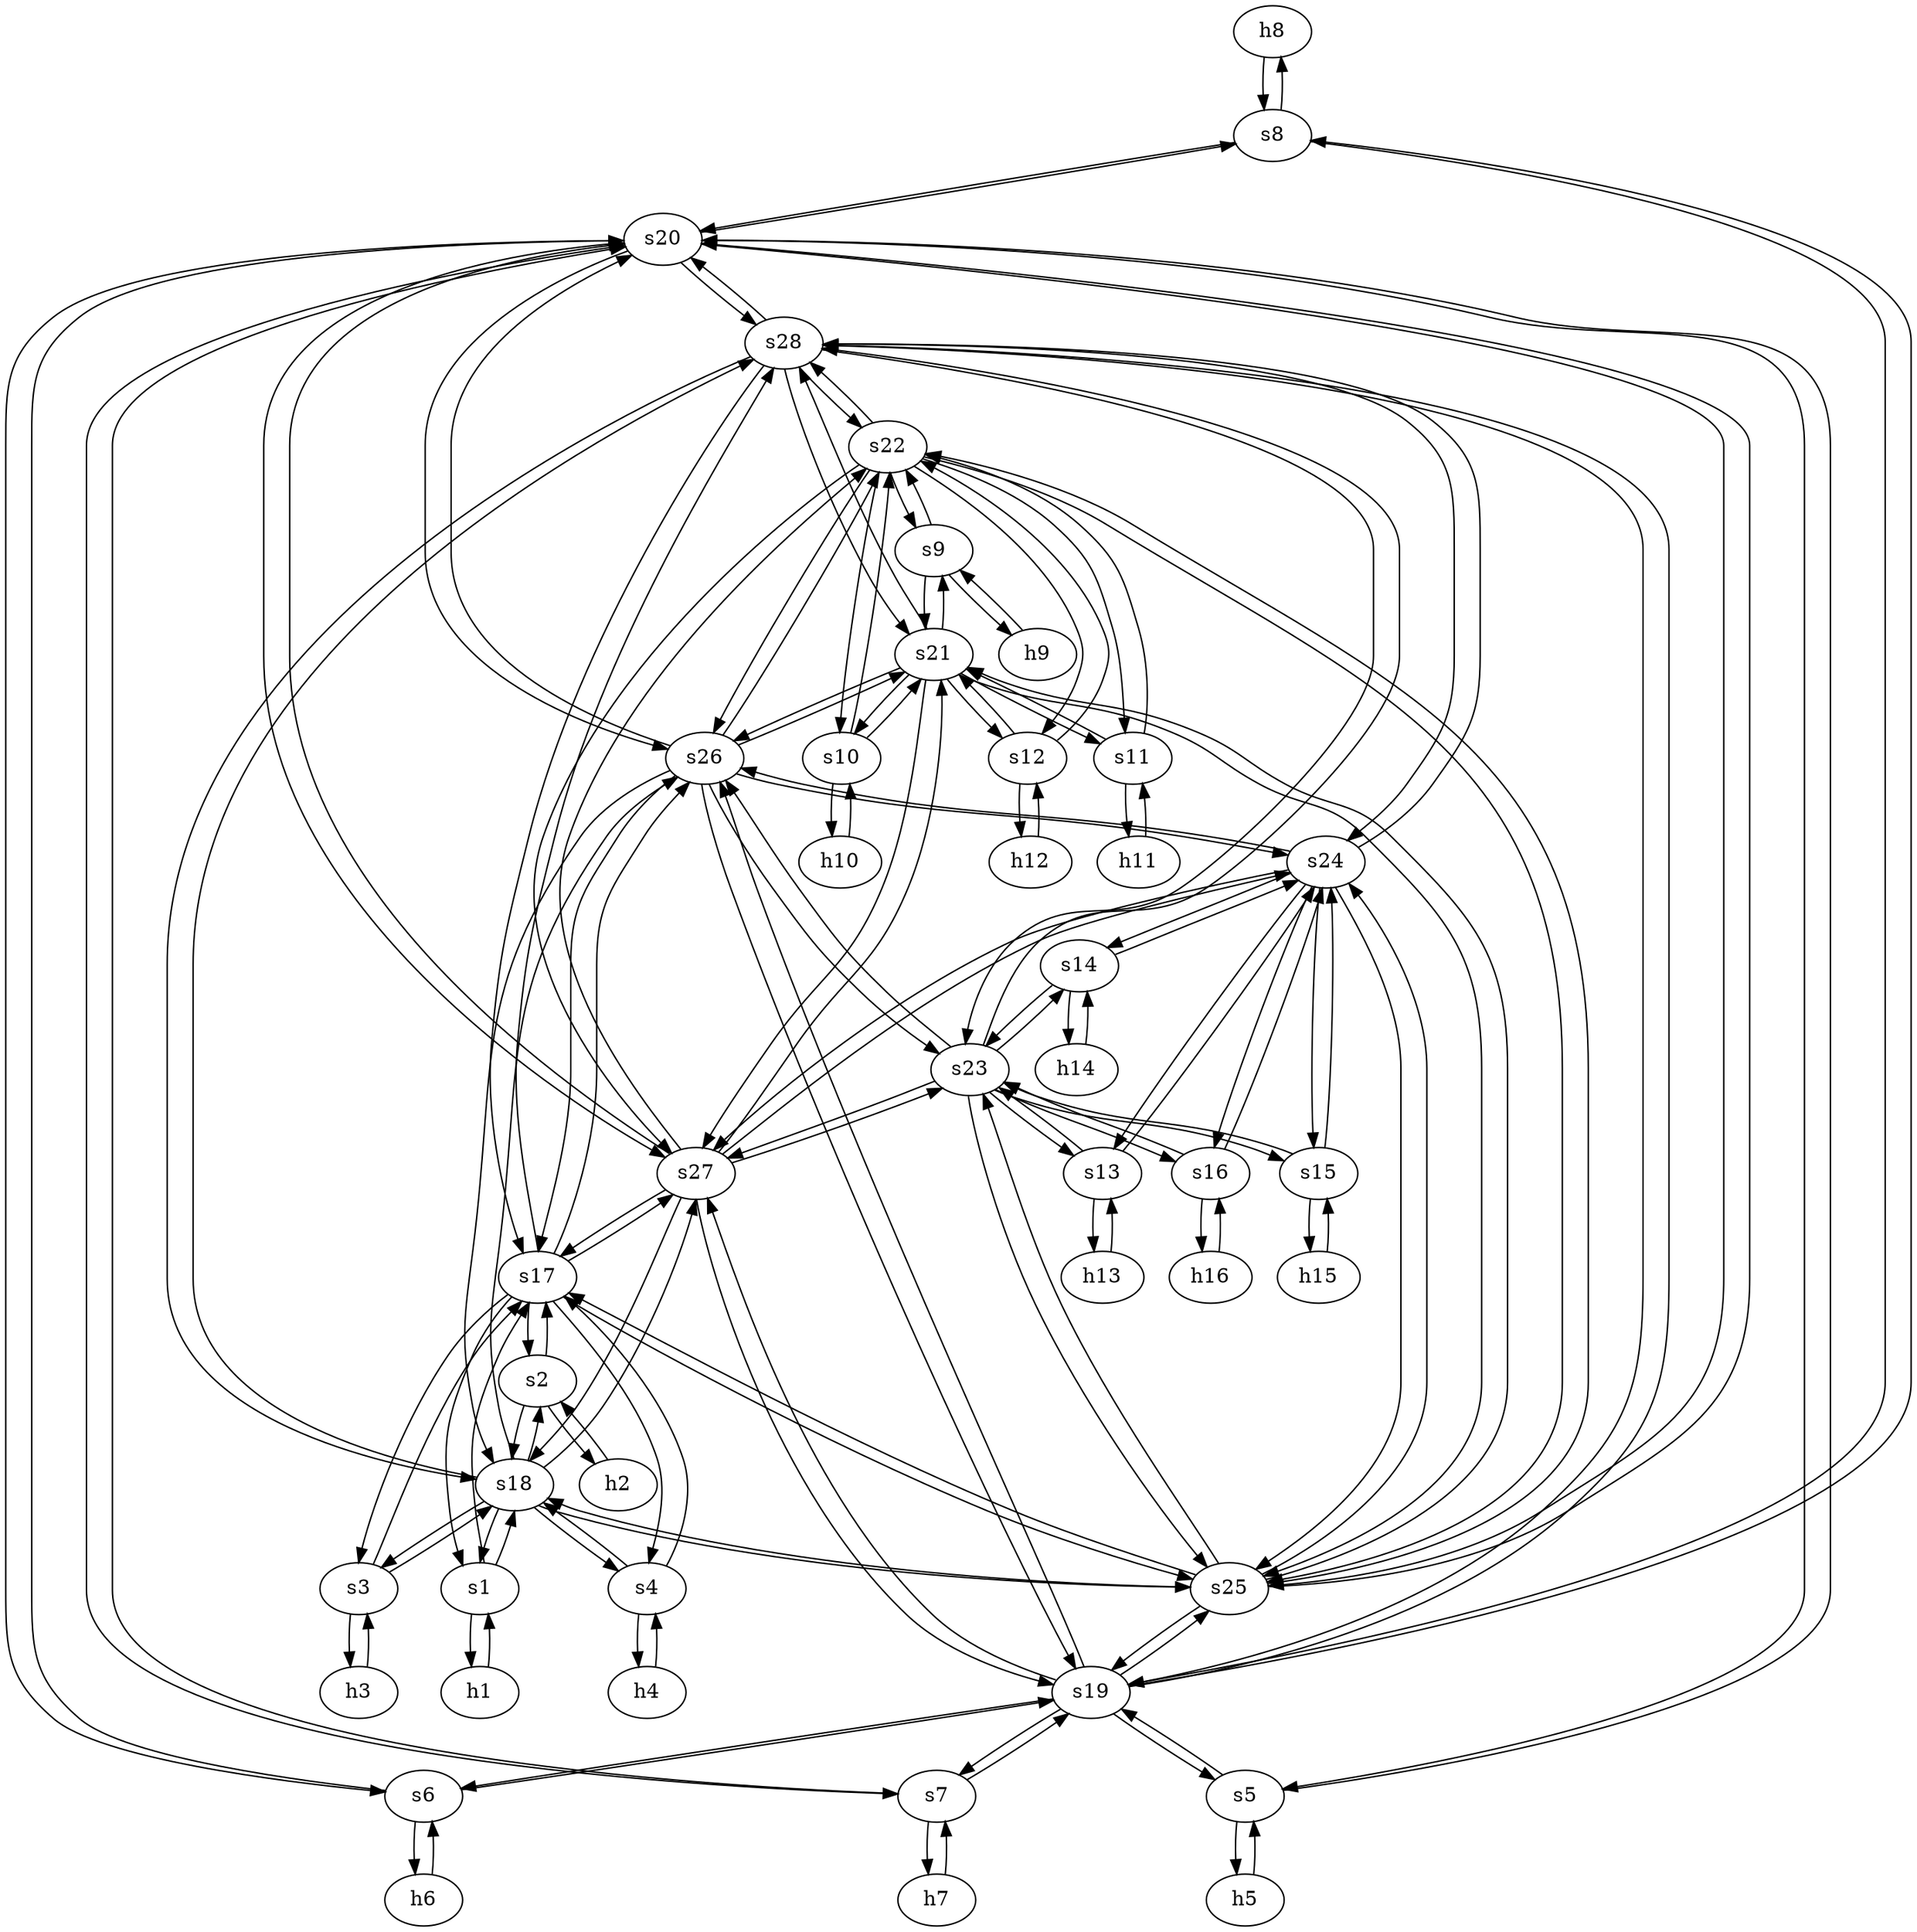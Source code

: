strict digraph  {
	h8	 [ip="111.0.0.8",
		mac="0:0:0:0:0:8",
		type=host];
	s8	 [id=8,
		level="edge",
		type=switch];
	h8 -> s8	 [capacity="1Gbps",
		cost=1,
		dst_port=2,
		src_port=0];
	h9	 [ip="111.0.0.9",
		mac="0:0:0:0:0:9",
		type=host];
	s9	 [id=9,
		level="edge",
		type=switch];
	h9 -> s9	 [capacity="1Gbps",
		cost=1,
		dst_port=2,
		src_port=0];
	h2	 [ip="111.0.0.2",
		mac="0:0:0:0:0:2",
		type=host];
	s2	 [id=2,
		level="edge",
		type=switch];
	h2 -> s2	 [capacity="1Gbps",
		cost=1,
		dst_port=2,
		src_port=0];
	h3	 [ip="111.0.0.3",
		mac="0:0:0:0:0:3",
		type=host];
	s3	 [id=3,
		level="edge",
		type=switch];
	h3 -> s3	 [capacity="1Gbps",
		cost=1,
		dst_port=2,
		src_port=0];
	h1	 [ip="111.0.0.1",
		mac="0:0:0:0:0:1",
		type=host];
	s1	 [id=1,
		level="edge",
		type=switch];
	h1 -> s1	 [capacity="1Gbps",
		cost=1,
		dst_port=2,
		src_port=0];
	h6	 [ip="111.0.0.6",
		mac="0:0:0:0:0:6",
		type=host];
	s6	 [id=6,
		level="edge",
		type=switch];
	h6 -> s6	 [capacity="1Gbps",
		cost=1,
		dst_port=2,
		src_port=0];
	h7	 [ip="111.0.0.7",
		mac="0:0:0:0:0:7",
		type=host];
	s7	 [id=7,
		level="edge",
		type=switch];
	h7 -> s7	 [capacity="1Gbps",
		cost=1,
		dst_port=2,
		src_port=0];
	h4	 [ip="111.0.0.4",
		mac="0:0:0:0:0:4",
		type=host];
	s4	 [id=4,
		level="edge",
		type=switch];
	h4 -> s4	 [capacity="1Gbps",
		cost=1,
		dst_port=2,
		src_port=0];
	h5	 [ip="111.0.0.5",
		mac="0:0:0:0:0:5",
		type=host];
	s5	 [id=5,
		level="edge",
		type=switch];
	h5 -> s5	 [capacity="1Gbps",
		cost=1,
		dst_port=2,
		src_port=0];
	s9 -> h9	 [capacity="1Gbps",
		cost=1,
		dst_port=0,
		src_port=2];
	s22	 [id=22,
		level=aggregation,
		type=switch];
	s9 -> s22	 [capacity="10Gbps",
		cost=1,
		dst_port=4,
		src_port=1];
	s21	 [id=21,
		level=aggregation,
		type=switch];
	s9 -> s21	 [capacity="10Gbps",
		cost=1,
		dst_port=4,
		src_port=0];
	s8 -> h8	 [capacity="1Gbps",
		cost=1,
		dst_port=0,
		src_port=2];
	s19	 [id=19,
		level=aggregation,
		type=switch];
	s8 -> s19	 [capacity="10Gbps",
		cost=1,
		dst_port=7,
		src_port=0];
	s20	 [id=20,
		level=aggregation,
		type=switch];
	s8 -> s20	 [capacity="10Gbps",
		cost=1,
		dst_port=7,
		src_port=1];
	s3 -> h3	 [capacity="1Gbps",
		cost=1,
		dst_port=0,
		src_port=2];
	s18	 [id=18,
		level=aggregation,
		type=switch];
	s3 -> s18	 [capacity="10Gbps",
		cost=1,
		dst_port=6,
		src_port=1];
	s17	 [id=17,
		level=aggregation,
		type=switch];
	s3 -> s17	 [capacity="10Gbps",
		cost=1,
		dst_port=6,
		src_port=0];
	s2 -> h2	 [capacity="1Gbps",
		cost=1,
		dst_port=0,
		src_port=2];
	s2 -> s18	 [capacity="10Gbps",
		cost=1,
		dst_port=5,
		src_port=1];
	s2 -> s17	 [capacity="10Gbps",
		cost=1,
		dst_port=5,
		src_port=0];
	s1 -> h1	 [capacity="1Gbps",
		cost=1,
		dst_port=0,
		src_port=2];
	s1 -> s18	 [capacity="10Gbps",
		cost=1,
		dst_port=4,
		src_port=1];
	s1 -> s17	 [capacity="10Gbps",
		cost=1,
		dst_port=4,
		src_port=0];
	s7 -> h7	 [capacity="1Gbps",
		cost=1,
		dst_port=0,
		src_port=2];
	s7 -> s19	 [capacity="10Gbps",
		cost=1,
		dst_port=6,
		src_port=0];
	s7 -> s20	 [capacity="10Gbps",
		cost=1,
		dst_port=6,
		src_port=1];
	s6 -> h6	 [capacity="1Gbps",
		cost=1,
		dst_port=0,
		src_port=2];
	s6 -> s19	 [capacity="10Gbps",
		cost=1,
		dst_port=5,
		src_port=0];
	s6 -> s20	 [capacity="10Gbps",
		cost=1,
		dst_port=5,
		src_port=1];
	s5 -> h5	 [capacity="1Gbps",
		cost=1,
		dst_port=0,
		src_port=2];
	s5 -> s19	 [capacity="10Gbps",
		cost=1,
		dst_port=4,
		src_port=0];
	s5 -> s20	 [capacity="10Gbps",
		cost=1,
		dst_port=4,
		src_port=1];
	s4 -> h4	 [capacity="1Gbps",
		cost=1,
		dst_port=0,
		src_port=2];
	s4 -> s18	 [capacity="10Gbps",
		cost=1,
		dst_port=7,
		src_port=1];
	s4 -> s17	 [capacity="10Gbps",
		cost=1,
		dst_port=7,
		src_port=0];
	s19 -> s8	 [capacity="10Gbps",
		cost=1,
		dst_port=0,
		src_port=7];
	s19 -> s7	 [capacity="10Gbps",
		cost=1,
		dst_port=0,
		src_port=6];
	s19 -> s6	 [capacity="10Gbps",
		cost=1,
		dst_port=0,
		src_port=5];
	s19 -> s5	 [capacity="10Gbps",
		cost=1,
		dst_port=0,
		src_port=4];
	s26	 [id=26,
		level=core,
		type=switch];
	s19 -> s26	 [capacity="10Gbps",
		cost=1,
		dst_port=2,
		src_port=1];
	s27	 [id=27,
		level=core,
		type=switch];
	s19 -> s27	 [capacity="10Gbps",
		cost=1,
		dst_port=2,
		src_port=2];
	s25	 [id=25,
		level=core,
		type=switch];
	s19 -> s25	 [capacity="10Gbps",
		cost=1,
		dst_port=2,
		src_port=0];
	s28	 [id=28,
		level=core,
		type=switch];
	s19 -> s28	 [capacity="10Gbps",
		cost=1,
		dst_port=2,
		src_port=3];
	s18 -> s3	 [capacity="10Gbps",
		cost=1,
		dst_port=1,
		src_port=6];
	s18 -> s2	 [capacity="10Gbps",
		cost=1,
		dst_port=1,
		src_port=5];
	s18 -> s1	 [capacity="10Gbps",
		cost=1,
		dst_port=1,
		src_port=4];
	s18 -> s4	 [capacity="10Gbps",
		cost=1,
		dst_port=1,
		src_port=7];
	s18 -> s26	 [capacity="10Gbps",
		cost=1,
		dst_port=1,
		src_port=1];
	s18 -> s27	 [capacity="10Gbps",
		cost=1,
		dst_port=1,
		src_port=2];
	s18 -> s25	 [capacity="10Gbps",
		cost=1,
		dst_port=1,
		src_port=0];
	s18 -> s28	 [capacity="10Gbps",
		cost=1,
		dst_port=1,
		src_port=3];
	s13	 [id=13,
		level="edge",
		type=switch];
	h13	 [ip="111.0.0.13",
		mac="0:0:0:0:0:d",
		type=host];
	s13 -> h13	 [capacity="1Gbps",
		cost=1,
		dst_port=0,
		src_port=2];
	s23	 [id=23,
		level=aggregation,
		type=switch];
	s13 -> s23	 [capacity="10Gbps",
		cost=1,
		dst_port=4,
		src_port=0];
	s24	 [id=24,
		level=aggregation,
		type=switch];
	s13 -> s24	 [capacity="10Gbps",
		cost=1,
		dst_port=4,
		src_port=1];
	s12	 [id=12,
		level="edge",
		type=switch];
	h12	 [ip="111.0.0.12",
		mac="0:0:0:0:0:c",
		type=host];
	s12 -> h12	 [capacity="1Gbps",
		cost=1,
		dst_port=0,
		src_port=2];
	s12 -> s22	 [capacity="10Gbps",
		cost=1,
		dst_port=7,
		src_port=1];
	s12 -> s21	 [capacity="10Gbps",
		cost=1,
		dst_port=7,
		src_port=0];
	s11	 [id=11,
		level="edge",
		type=switch];
	h11	 [ip="111.0.0.11",
		mac="0:0:0:0:0:b",
		type=host];
	s11 -> h11	 [capacity="1Gbps",
		cost=1,
		dst_port=0,
		src_port=2];
	s11 -> s22	 [capacity="10Gbps",
		cost=1,
		dst_port=6,
		src_port=1];
	s11 -> s21	 [capacity="10Gbps",
		cost=1,
		dst_port=6,
		src_port=0];
	s10	 [id=10,
		level="edge",
		type=switch];
	h10	 [ip="111.0.0.10",
		mac="0:0:0:0:0:a",
		type=host];
	s10 -> h10	 [capacity="1Gbps",
		cost=1,
		dst_port=0,
		src_port=2];
	s10 -> s22	 [capacity="10Gbps",
		cost=1,
		dst_port=5,
		src_port=1];
	s10 -> s21	 [capacity="10Gbps",
		cost=1,
		dst_port=5,
		src_port=0];
	s17 -> s3	 [capacity="10Gbps",
		cost=1,
		dst_port=0,
		src_port=6];
	s17 -> s2	 [capacity="10Gbps",
		cost=1,
		dst_port=0,
		src_port=5];
	s17 -> s1	 [capacity="10Gbps",
		cost=1,
		dst_port=0,
		src_port=4];
	s17 -> s4	 [capacity="10Gbps",
		cost=1,
		dst_port=0,
		src_port=7];
	s17 -> s26	 [capacity="10Gbps",
		cost=1,
		dst_port=0,
		src_port=1];
	s17 -> s27	 [capacity="10Gbps",
		cost=1,
		dst_port=0,
		src_port=2];
	s17 -> s25	 [capacity="10Gbps",
		cost=1,
		dst_port=0,
		src_port=0];
	s17 -> s28	 [capacity="10Gbps",
		cost=1,
		dst_port=0,
		src_port=3];
	s16	 [id=16,
		level="edge",
		type=switch];
	h16	 [ip="111.0.0.16",
		mac="0:0:0:0:0:10",
		type=host];
	s16 -> h16	 [capacity="1Gbps",
		cost=1,
		dst_port=0,
		src_port=2];
	s16 -> s23	 [capacity="10Gbps",
		cost=1,
		dst_port=7,
		src_port=0];
	s16 -> s24	 [capacity="10Gbps",
		cost=1,
		dst_port=7,
		src_port=1];
	s15	 [id=15,
		level="edge",
		type=switch];
	h15	 [ip="111.0.0.15",
		mac="0:0:0:0:0:f",
		type=host];
	s15 -> h15	 [capacity="1Gbps",
		cost=1,
		dst_port=0,
		src_port=2];
	s15 -> s23	 [capacity="10Gbps",
		cost=1,
		dst_port=6,
		src_port=0];
	s15 -> s24	 [capacity="10Gbps",
		cost=1,
		dst_port=6,
		src_port=1];
	s14	 [id=14,
		level="edge",
		type=switch];
	h14	 [ip="111.0.0.14",
		mac="0:0:0:0:0:e",
		type=host];
	s14 -> h14	 [capacity="1Gbps",
		cost=1,
		dst_port=0,
		src_port=2];
	s14 -> s23	 [capacity="10Gbps",
		cost=1,
		dst_port=5,
		src_port=0];
	s14 -> s24	 [capacity="10Gbps",
		cost=1,
		dst_port=5,
		src_port=1];
	h10 -> s10	 [capacity="1Gbps",
		cost=1,
		dst_port=2,
		src_port=0];
	h11 -> s11	 [capacity="1Gbps",
		cost=1,
		dst_port=2,
		src_port=0];
	h12 -> s12	 [capacity="1Gbps",
		cost=1,
		dst_port=2,
		src_port=0];
	h13 -> s13	 [capacity="1Gbps",
		cost=1,
		dst_port=2,
		src_port=0];
	h14 -> s14	 [capacity="1Gbps",
		cost=1,
		dst_port=2,
		src_port=0];
	h15 -> s15	 [capacity="1Gbps",
		cost=1,
		dst_port=2,
		src_port=0];
	h16 -> s16	 [capacity="1Gbps",
		cost=1,
		dst_port=2,
		src_port=0];
	s22 -> s9	 [capacity="10Gbps",
		cost=1,
		dst_port=1,
		src_port=4];
	s22 -> s12	 [capacity="10Gbps",
		cost=1,
		dst_port=1,
		src_port=7];
	s22 -> s11	 [capacity="10Gbps",
		cost=1,
		dst_port=1,
		src_port=6];
	s22 -> s10	 [capacity="10Gbps",
		cost=1,
		dst_port=1,
		src_port=5];
	s22 -> s26	 [capacity="10Gbps",
		cost=1,
		dst_port=5,
		src_port=1];
	s22 -> s27	 [capacity="10Gbps",
		cost=1,
		dst_port=5,
		src_port=2];
	s22 -> s25	 [capacity="10Gbps",
		cost=1,
		dst_port=5,
		src_port=0];
	s22 -> s28	 [capacity="10Gbps",
		cost=1,
		dst_port=5,
		src_port=3];
	s23 -> s13	 [capacity="10Gbps",
		cost=1,
		dst_port=0,
		src_port=4];
	s23 -> s16	 [capacity="10Gbps",
		cost=1,
		dst_port=0,
		src_port=7];
	s23 -> s15	 [capacity="10Gbps",
		cost=1,
		dst_port=0,
		src_port=6];
	s23 -> s14	 [capacity="10Gbps",
		cost=1,
		dst_port=0,
		src_port=5];
	s23 -> s26	 [capacity="10Gbps",
		cost=1,
		dst_port=6,
		src_port=1];
	s23 -> s27	 [capacity="10Gbps",
		cost=1,
		dst_port=6,
		src_port=2];
	s23 -> s25	 [capacity="10Gbps",
		cost=1,
		dst_port=6,
		src_port=0];
	s23 -> s28	 [capacity="10Gbps",
		cost=1,
		dst_port=6,
		src_port=3];
	s20 -> s8	 [capacity="10Gbps",
		cost=1,
		dst_port=1,
		src_port=7];
	s20 -> s7	 [capacity="10Gbps",
		cost=1,
		dst_port=1,
		src_port=6];
	s20 -> s6	 [capacity="10Gbps",
		cost=1,
		dst_port=1,
		src_port=5];
	s20 -> s5	 [capacity="10Gbps",
		cost=1,
		dst_port=1,
		src_port=4];
	s20 -> s26	 [capacity="10Gbps",
		cost=1,
		dst_port=3,
		src_port=1];
	s20 -> s27	 [capacity="10Gbps",
		cost=1,
		dst_port=3,
		src_port=2];
	s20 -> s25	 [capacity="10Gbps",
		cost=1,
		dst_port=3,
		src_port=0];
	s20 -> s28	 [capacity="10Gbps",
		cost=1,
		dst_port=3,
		src_port=3];
	s21 -> s9	 [capacity="10Gbps",
		cost=1,
		dst_port=0,
		src_port=4];
	s21 -> s12	 [capacity="10Gbps",
		cost=1,
		dst_port=0,
		src_port=7];
	s21 -> s11	 [capacity="10Gbps",
		cost=1,
		dst_port=0,
		src_port=6];
	s21 -> s10	 [capacity="10Gbps",
		cost=1,
		dst_port=0,
		src_port=5];
	s21 -> s26	 [capacity="10Gbps",
		cost=1,
		dst_port=4,
		src_port=1];
	s21 -> s27	 [capacity="10Gbps",
		cost=1,
		dst_port=4,
		src_port=2];
	s21 -> s25	 [capacity="10Gbps",
		cost=1,
		dst_port=4,
		src_port=0];
	s21 -> s28	 [capacity="10Gbps",
		cost=1,
		dst_port=4,
		src_port=3];
	s26 -> s19	 [capacity="10Gbps",
		cost=1,
		dst_port=1,
		src_port=2];
	s26 -> s18	 [capacity="10Gbps",
		cost=1,
		dst_port=1,
		src_port=1];
	s26 -> s17	 [capacity="10Gbps",
		cost=1,
		dst_port=1,
		src_port=0];
	s26 -> s22	 [capacity="10Gbps",
		cost=1,
		dst_port=1,
		src_port=5];
	s26 -> s23	 [capacity="10Gbps",
		cost=1,
		dst_port=1,
		src_port=6];
	s26 -> s20	 [capacity="10Gbps",
		cost=1,
		dst_port=1,
		src_port=3];
	s26 -> s21	 [capacity="10Gbps",
		cost=1,
		dst_port=1,
		src_port=4];
	s26 -> s24	 [capacity="10Gbps",
		cost=1,
		dst_port=1,
		src_port=7];
	s27 -> s19	 [capacity="10Gbps",
		cost=1,
		dst_port=2,
		src_port=2];
	s27 -> s18	 [capacity="10Gbps",
		cost=1,
		dst_port=2,
		src_port=1];
	s27 -> s17	 [capacity="10Gbps",
		cost=1,
		dst_port=2,
		src_port=0];
	s27 -> s22	 [capacity="10Gbps",
		cost=1,
		dst_port=2,
		src_port=5];
	s27 -> s23	 [capacity="10Gbps",
		cost=1,
		dst_port=2,
		src_port=6];
	s27 -> s20	 [capacity="10Gbps",
		cost=1,
		dst_port=2,
		src_port=3];
	s27 -> s21	 [capacity="10Gbps",
		cost=1,
		dst_port=2,
		src_port=4];
	s27 -> s24	 [capacity="10Gbps",
		cost=1,
		dst_port=2,
		src_port=7];
	s24 -> s13	 [capacity="10Gbps",
		cost=1,
		dst_port=1,
		src_port=4];
	s24 -> s16	 [capacity="10Gbps",
		cost=1,
		dst_port=1,
		src_port=7];
	s24 -> s15	 [capacity="10Gbps",
		cost=1,
		dst_port=1,
		src_port=6];
	s24 -> s14	 [capacity="10Gbps",
		cost=1,
		dst_port=1,
		src_port=5];
	s24 -> s26	 [capacity="10Gbps",
		cost=1,
		dst_port=7,
		src_port=1];
	s24 -> s27	 [capacity="10Gbps",
		cost=1,
		dst_port=7,
		src_port=2];
	s24 -> s25	 [capacity="10Gbps",
		cost=1,
		dst_port=7,
		src_port=0];
	s24 -> s28	 [capacity="10Gbps",
		cost=1,
		dst_port=7,
		src_port=3];
	s25 -> s19	 [capacity="10Gbps",
		cost=1,
		dst_port=0,
		src_port=2];
	s25 -> s18	 [capacity="10Gbps",
		cost=1,
		dst_port=0,
		src_port=1];
	s25 -> s17	 [capacity="10Gbps",
		cost=1,
		dst_port=0,
		src_port=0];
	s25 -> s22	 [capacity="10Gbps",
		cost=1,
		dst_port=0,
		src_port=5];
	s25 -> s23	 [capacity="10Gbps",
		cost=1,
		dst_port=0,
		src_port=6];
	s25 -> s20	 [capacity="10Gbps",
		cost=1,
		dst_port=0,
		src_port=3];
	s25 -> s21	 [capacity="10Gbps",
		cost=1,
		dst_port=0,
		src_port=4];
	s25 -> s24	 [capacity="10Gbps",
		cost=1,
		dst_port=0,
		src_port=7];
	s28 -> s19	 [capacity="10Gbps",
		cost=1,
		dst_port=3,
		src_port=2];
	s28 -> s18	 [capacity="10Gbps",
		cost=1,
		dst_port=3,
		src_port=1];
	s28 -> s17	 [capacity="10Gbps",
		cost=1,
		dst_port=3,
		src_port=0];
	s28 -> s22	 [capacity="10Gbps",
		cost=1,
		dst_port=3,
		src_port=5];
	s28 -> s23	 [capacity="10Gbps",
		cost=1,
		dst_port=3,
		src_port=6];
	s28 -> s20	 [capacity="10Gbps",
		cost=1,
		dst_port=3,
		src_port=3];
	s28 -> s21	 [capacity="10Gbps",
		cost=1,
		dst_port=3,
		src_port=4];
	s28 -> s24	 [capacity="10Gbps",
		cost=1,
		dst_port=3,
		src_port=7];
}
